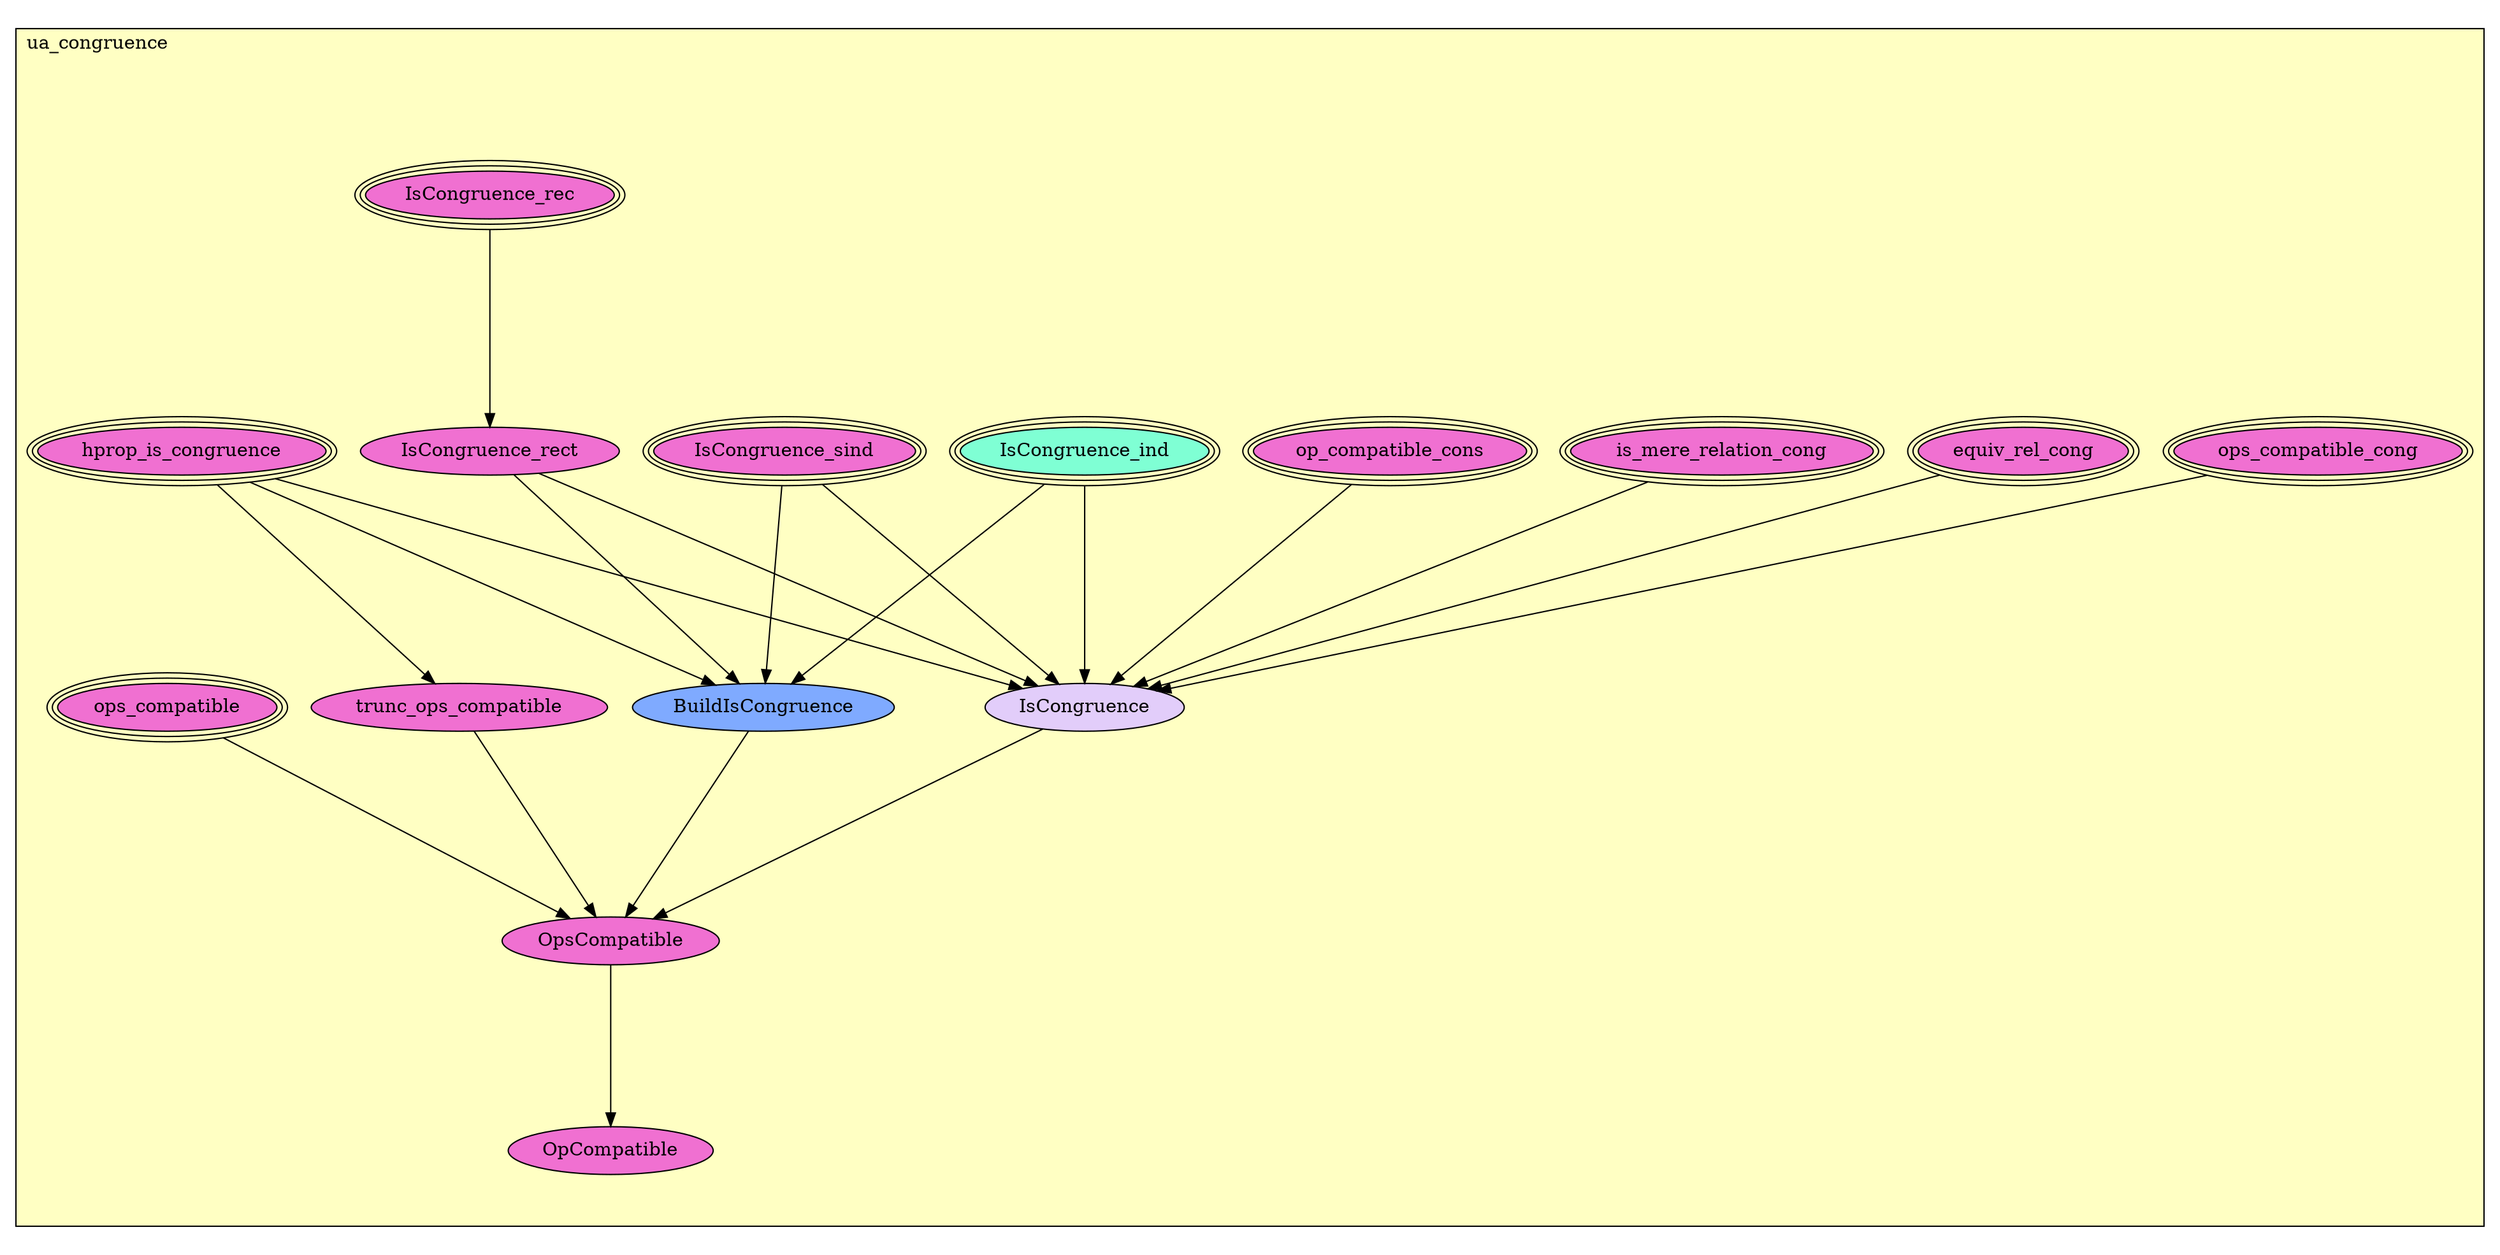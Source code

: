 digraph HoTT_Classes_interfaces_ua_congruence {
  graph [ratio=0.5]
  node [style=filled]
ua_congruence_op_compatible_cons [label="op_compatible_cons", URL=<ua_congruence.html#op_compatible_cons>, peripheries=3, fillcolor="#F070D1"] ;
ua_congruence_hprop_is_congruence [label="hprop_is_congruence", URL=<ua_congruence.html#hprop_is_congruence>, peripheries=3, fillcolor="#F070D1"] ;
ua_congruence_ops_compatible_cong [label="ops_compatible_cong", URL=<ua_congruence.html#ops_compatible_cong>, peripheries=3, fillcolor="#F070D1"] ;
ua_congruence_equiv_rel_cong [label="equiv_rel_cong", URL=<ua_congruence.html#equiv_rel_cong>, peripheries=3, fillcolor="#F070D1"] ;
ua_congruence_is_mere_relation_cong [label="is_mere_relation_cong", URL=<ua_congruence.html#is_mere_relation_cong>, peripheries=3, fillcolor="#F070D1"] ;
ua_congruence_IsCongruence_sind [label="IsCongruence_sind", URL=<ua_congruence.html#IsCongruence_sind>, peripheries=3, fillcolor="#F070D1"] ;
ua_congruence_IsCongruence_rec [label="IsCongruence_rec", URL=<ua_congruence.html#IsCongruence_rec>, peripheries=3, fillcolor="#F070D1"] ;
ua_congruence_IsCongruence_ind [label="IsCongruence_ind", URL=<ua_congruence.html#IsCongruence_ind>, peripheries=3, fillcolor="#7FFFD4"] ;
ua_congruence_IsCongruence_rect [label="IsCongruence_rect", URL=<ua_congruence.html#IsCongruence_rect>, fillcolor="#F070D1"] ;
ua_congruence_BuildIsCongruence [label="BuildIsCongruence", URL=<ua_congruence.html#BuildIsCongruence>, fillcolor="#7FAAFF"] ;
ua_congruence_IsCongruence [label="IsCongruence", URL=<ua_congruence.html#IsCongruence>, fillcolor="#E2CDFA"] ;
ua_congruence_trunc_ops_compatible [label="trunc_ops_compatible", URL=<ua_congruence.html#trunc_ops_compatible>, fillcolor="#F070D1"] ;
ua_congruence_ops_compatible [label="ops_compatible", URL=<ua_congruence.html#ops_compatible>, peripheries=3, fillcolor="#F070D1"] ;
ua_congruence_OpsCompatible [label="OpsCompatible", URL=<ua_congruence.html#OpsCompatible>, fillcolor="#F070D1"] ;
ua_congruence_OpCompatible [label="OpCompatible", URL=<ua_congruence.html#OpCompatible>, fillcolor="#F070D1"] ;
  ua_congruence_op_compatible_cons -> ua_congruence_IsCongruence [] ;
  ua_congruence_hprop_is_congruence -> ua_congruence_BuildIsCongruence [] ;
  ua_congruence_hprop_is_congruence -> ua_congruence_IsCongruence [] ;
  ua_congruence_hprop_is_congruence -> ua_congruence_trunc_ops_compatible [] ;
  ua_congruence_ops_compatible_cong -> ua_congruence_IsCongruence [] ;
  ua_congruence_equiv_rel_cong -> ua_congruence_IsCongruence [] ;
  ua_congruence_is_mere_relation_cong -> ua_congruence_IsCongruence [] ;
  ua_congruence_IsCongruence_sind -> ua_congruence_BuildIsCongruence [] ;
  ua_congruence_IsCongruence_sind -> ua_congruence_IsCongruence [] ;
  ua_congruence_IsCongruence_rec -> ua_congruence_IsCongruence_rect [] ;
  ua_congruence_IsCongruence_ind -> ua_congruence_BuildIsCongruence [] ;
  ua_congruence_IsCongruence_ind -> ua_congruence_IsCongruence [] ;
  ua_congruence_IsCongruence_rect -> ua_congruence_BuildIsCongruence [] ;
  ua_congruence_IsCongruence_rect -> ua_congruence_IsCongruence [] ;
  ua_congruence_BuildIsCongruence -> ua_congruence_OpsCompatible [] ;
  ua_congruence_IsCongruence -> ua_congruence_OpsCompatible [] ;
  ua_congruence_trunc_ops_compatible -> ua_congruence_OpsCompatible [] ;
  ua_congruence_ops_compatible -> ua_congruence_OpsCompatible [] ;
  ua_congruence_OpsCompatible -> ua_congruence_OpCompatible [] ;
subgraph cluster_ua_congruence { label="ua_congruence"; fillcolor="#FFFFC3"; labeljust=l; style=filled 
ua_congruence_OpCompatible; ua_congruence_OpsCompatible; ua_congruence_ops_compatible; ua_congruence_trunc_ops_compatible; ua_congruence_IsCongruence; ua_congruence_BuildIsCongruence; ua_congruence_IsCongruence_rect; ua_congruence_IsCongruence_ind; ua_congruence_IsCongruence_rec; ua_congruence_IsCongruence_sind; ua_congruence_is_mere_relation_cong; ua_congruence_equiv_rel_cong; ua_congruence_ops_compatible_cong; ua_congruence_hprop_is_congruence; ua_congruence_op_compatible_cons; };
} /* END */
